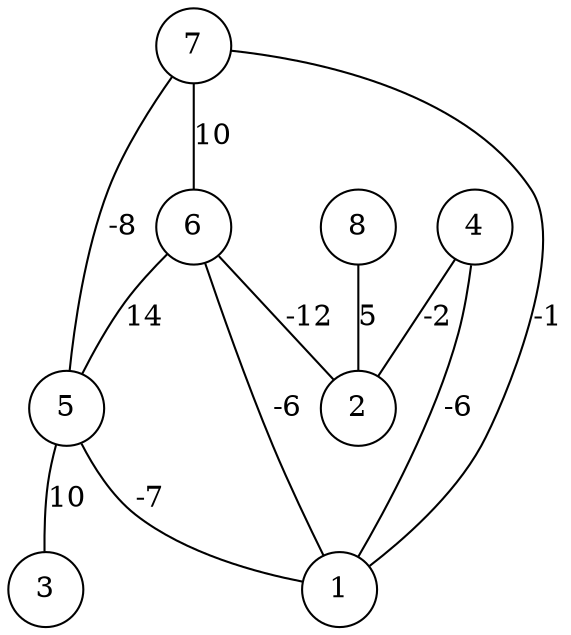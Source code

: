 graph { 
	 fontname="Helvetica,Arial,sans-serif" 
	 node [shape = circle]; 
	 8 -- 2 [label = "5"];
	 7 -- 1 [label = "-1"];
	 7 -- 5 [label = "-8"];
	 7 -- 6 [label = "10"];
	 6 -- 1 [label = "-6"];
	 6 -- 2 [label = "-12"];
	 6 -- 5 [label = "14"];
	 5 -- 1 [label = "-7"];
	 5 -- 3 [label = "10"];
	 4 -- 1 [label = "-6"];
	 4 -- 2 [label = "-2"];
	 1;
	 2;
	 3;
	 4;
	 5;
	 6;
	 7;
	 8;
}
